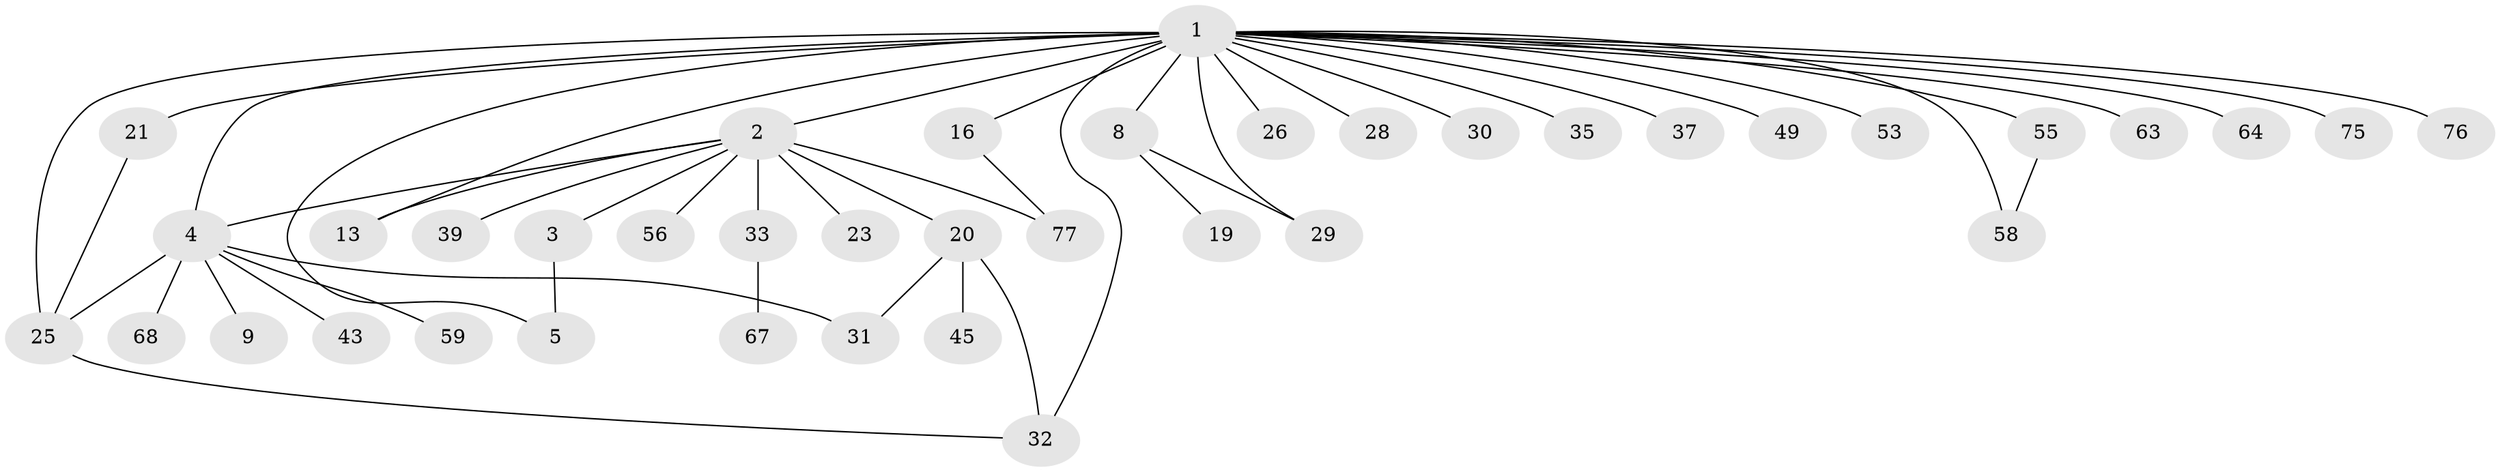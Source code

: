 // original degree distribution, {2: 0.24358974358974358, 12: 0.01282051282051282, 3: 0.1282051282051282, 10: 0.01282051282051282, 29: 0.01282051282051282, 5: 0.05128205128205128, 1: 0.47435897435897434, 4: 0.0641025641025641}
// Generated by graph-tools (version 1.1) at 2025/14/03/09/25 04:14:26]
// undirected, 39 vertices, 49 edges
graph export_dot {
graph [start="1"]
  node [color=gray90,style=filled];
  1 [super="+6"];
  2 [super="+38+42+12+78+65"];
  3 [super="+40"];
  4 [super="+27+7+11+51+48+22"];
  5;
  8 [super="+66+70"];
  9 [super="+10"];
  13 [super="+24"];
  16 [super="+41+71"];
  19;
  20 [super="+47+44+60"];
  21 [super="+52+57"];
  23 [super="+46"];
  25;
  26;
  28;
  29 [super="+54"];
  30;
  31;
  32;
  33 [super="+34"];
  35 [super="+74"];
  37;
  39 [super="+61"];
  43;
  45;
  49;
  53;
  55;
  56;
  58;
  59;
  63;
  64;
  67;
  68;
  75;
  76;
  77;
  1 -- 2;
  1 -- 64;
  1 -- 4 [weight=3];
  1 -- 5;
  1 -- 8;
  1 -- 75;
  1 -- 13;
  1 -- 76;
  1 -- 16 [weight=3];
  1 -- 21 [weight=2];
  1 -- 25;
  1 -- 26;
  1 -- 28;
  1 -- 29 [weight=2];
  1 -- 30;
  1 -- 32;
  1 -- 35;
  1 -- 37;
  1 -- 49;
  1 -- 53;
  1 -- 55;
  1 -- 58;
  1 -- 63;
  2 -- 3;
  2 -- 4;
  2 -- 20 [weight=2];
  2 -- 23;
  2 -- 33;
  2 -- 77;
  2 -- 39;
  2 -- 56;
  2 -- 13;
  3 -- 5;
  4 -- 9;
  4 -- 59;
  4 -- 25;
  4 -- 43;
  4 -- 31;
  4 -- 68;
  8 -- 19;
  8 -- 29;
  16 -- 77;
  20 -- 45;
  20 -- 32;
  20 -- 31;
  21 -- 25;
  25 -- 32;
  33 -- 67;
  55 -- 58;
}
